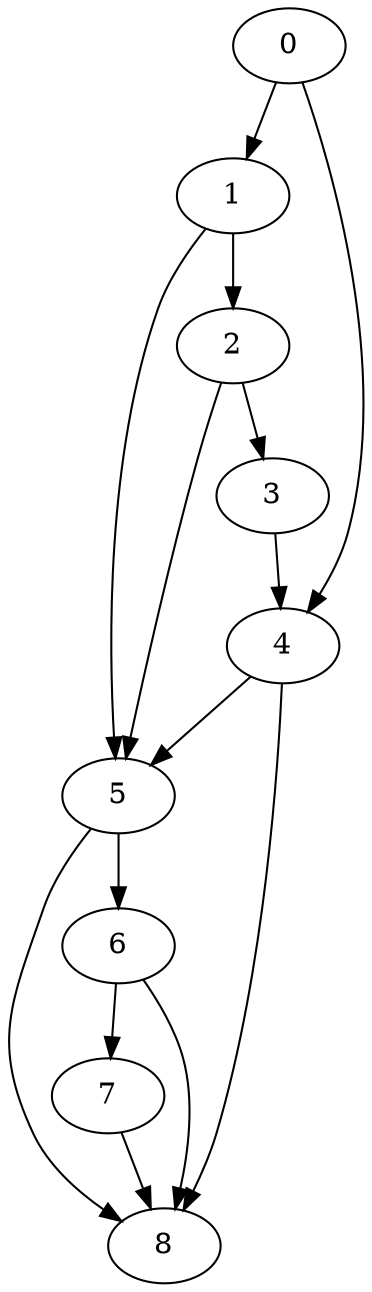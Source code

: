 digraph {
	0
	1
	2
	3
	4
	5
	6
	7
	8
	2 -> 3
	0 -> 4
	3 -> 4
	6 -> 7
	4 -> 8
	5 -> 8
	6 -> 8
	7 -> 8
	1 -> 2
	5 -> 6
	0 -> 1
	1 -> 5
	2 -> 5
	4 -> 5
}
